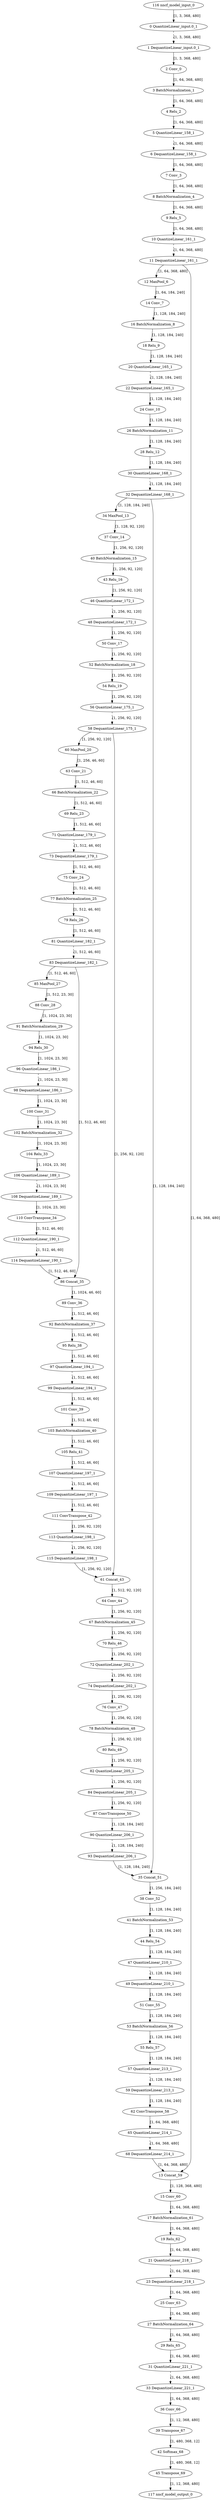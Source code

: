 strict digraph  {
"0 QuantizeLinear_input.0_1" [id=0, type=QuantizeLinear];
"1 DequantizeLinear_input.0_1" [id=1, type=DequantizeLinear];
"2 Conv_0" [id=2, type=Conv];
"3 BatchNormalization_1" [id=3, type=BatchNormalization];
"4 Relu_2" [id=4, type=Relu];
"5 QuantizeLinear_158_1" [id=5, type=QuantizeLinear];
"6 DequantizeLinear_158_1" [id=6, type=DequantizeLinear];
"7 Conv_3" [id=7, type=Conv];
"8 BatchNormalization_4" [id=8, type=BatchNormalization];
"9 Relu_5" [id=9, type=Relu];
"10 QuantizeLinear_161_1" [id=10, type=QuantizeLinear];
"11 DequantizeLinear_161_1" [id=11, type=DequantizeLinear];
"12 MaxPool_6" [id=12, type=MaxPool];
"13 Concat_59" [id=13, type=Concat];
"14 Conv_7" [id=14, type=Conv];
"15 Conv_60" [id=15, type=Conv];
"16 BatchNormalization_8" [id=16, type=BatchNormalization];
"17 BatchNormalization_61" [id=17, type=BatchNormalization];
"18 Relu_9" [id=18, type=Relu];
"19 Relu_62" [id=19, type=Relu];
"20 QuantizeLinear_165_1" [id=20, type=QuantizeLinear];
"21 QuantizeLinear_218_1" [id=21, type=QuantizeLinear];
"22 DequantizeLinear_165_1" [id=22, type=DequantizeLinear];
"23 DequantizeLinear_218_1" [id=23, type=DequantizeLinear];
"24 Conv_10" [id=24, type=Conv];
"25 Conv_63" [id=25, type=Conv];
"26 BatchNormalization_11" [id=26, type=BatchNormalization];
"27 BatchNormalization_64" [id=27, type=BatchNormalization];
"28 Relu_12" [id=28, type=Relu];
"29 Relu_65" [id=29, type=Relu];
"30 QuantizeLinear_168_1" [id=30, type=QuantizeLinear];
"31 QuantizeLinear_221_1" [id=31, type=QuantizeLinear];
"32 DequantizeLinear_168_1" [id=32, type=DequantizeLinear];
"33 DequantizeLinear_221_1" [id=33, type=DequantizeLinear];
"34 MaxPool_13" [id=34, type=MaxPool];
"35 Concat_51" [id=35, type=Concat];
"36 Conv_66" [id=36, type=Conv];
"37 Conv_14" [id=37, type=Conv];
"38 Conv_52" [id=38, type=Conv];
"39 Transpose_67" [id=39, type=Transpose];
"40 BatchNormalization_15" [id=40, type=BatchNormalization];
"41 BatchNormalization_53" [id=41, type=BatchNormalization];
"42 Softmax_68" [id=42, type=Softmax];
"43 Relu_16" [id=43, type=Relu];
"44 Relu_54" [id=44, type=Relu];
"45 Transpose_69" [id=45, type=Transpose];
"46 QuantizeLinear_172_1" [id=46, type=QuantizeLinear];
"47 QuantizeLinear_210_1" [id=47, type=QuantizeLinear];
"48 DequantizeLinear_172_1" [id=48, type=DequantizeLinear];
"49 DequantizeLinear_210_1" [id=49, type=DequantizeLinear];
"50 Conv_17" [id=50, type=Conv];
"51 Conv_55" [id=51, type=Conv];
"52 BatchNormalization_18" [id=52, type=BatchNormalization];
"53 BatchNormalization_56" [id=53, type=BatchNormalization];
"54 Relu_19" [id=54, type=Relu];
"55 Relu_57" [id=55, type=Relu];
"56 QuantizeLinear_175_1" [id=56, type=QuantizeLinear];
"57 QuantizeLinear_213_1" [id=57, type=QuantizeLinear];
"58 DequantizeLinear_175_1" [id=58, type=DequantizeLinear];
"59 DequantizeLinear_213_1" [id=59, type=DequantizeLinear];
"60 MaxPool_20" [id=60, type=MaxPool];
"61 Concat_43" [id=61, type=Concat];
"62 ConvTranspose_58" [id=62, type=ConvTranspose];
"63 Conv_21" [id=63, type=Conv];
"64 Conv_44" [id=64, type=Conv];
"65 QuantizeLinear_214_1" [id=65, type=QuantizeLinear];
"66 BatchNormalization_22" [id=66, type=BatchNormalization];
"67 BatchNormalization_45" [id=67, type=BatchNormalization];
"68 DequantizeLinear_214_1" [id=68, type=DequantizeLinear];
"69 Relu_23" [id=69, type=Relu];
"70 Relu_46" [id=70, type=Relu];
"71 QuantizeLinear_179_1" [id=71, type=QuantizeLinear];
"72 QuantizeLinear_202_1" [id=72, type=QuantizeLinear];
"73 DequantizeLinear_179_1" [id=73, type=DequantizeLinear];
"74 DequantizeLinear_202_1" [id=74, type=DequantizeLinear];
"75 Conv_24" [id=75, type=Conv];
"76 Conv_47" [id=76, type=Conv];
"77 BatchNormalization_25" [id=77, type=BatchNormalization];
"78 BatchNormalization_48" [id=78, type=BatchNormalization];
"79 Relu_26" [id=79, type=Relu];
"80 Relu_49" [id=80, type=Relu];
"81 QuantizeLinear_182_1" [id=81, type=QuantizeLinear];
"82 QuantizeLinear_205_1" [id=82, type=QuantizeLinear];
"83 DequantizeLinear_182_1" [id=83, type=DequantizeLinear];
"84 DequantizeLinear_205_1" [id=84, type=DequantizeLinear];
"85 MaxPool_27" [id=85, type=MaxPool];
"86 Concat_35" [id=86, type=Concat];
"87 ConvTranspose_50" [id=87, type=ConvTranspose];
"88 Conv_28" [id=88, type=Conv];
"89 Conv_36" [id=89, type=Conv];
"90 QuantizeLinear_206_1" [id=90, type=QuantizeLinear];
"91 BatchNormalization_29" [id=91, type=BatchNormalization];
"92 BatchNormalization_37" [id=92, type=BatchNormalization];
"93 DequantizeLinear_206_1" [id=93, type=DequantizeLinear];
"94 Relu_30" [id=94, type=Relu];
"95 Relu_38" [id=95, type=Relu];
"96 QuantizeLinear_186_1" [id=96, type=QuantizeLinear];
"97 QuantizeLinear_194_1" [id=97, type=QuantizeLinear];
"98 DequantizeLinear_186_1" [id=98, type=DequantizeLinear];
"99 DequantizeLinear_194_1" [id=99, type=DequantizeLinear];
"100 Conv_31" [id=100, type=Conv];
"101 Conv_39" [id=101, type=Conv];
"102 BatchNormalization_32" [id=102, type=BatchNormalization];
"103 BatchNormalization_40" [id=103, type=BatchNormalization];
"104 Relu_33" [id=104, type=Relu];
"105 Relu_41" [id=105, type=Relu];
"106 QuantizeLinear_189_1" [id=106, type=QuantizeLinear];
"107 QuantizeLinear_197_1" [id=107, type=QuantizeLinear];
"108 DequantizeLinear_189_1" [id=108, type=DequantizeLinear];
"109 DequantizeLinear_197_1" [id=109, type=DequantizeLinear];
"110 ConvTranspose_34" [id=110, type=ConvTranspose];
"111 ConvTranspose_42" [id=111, type=ConvTranspose];
"112 QuantizeLinear_190_1" [id=112, type=QuantizeLinear];
"113 QuantizeLinear_198_1" [id=113, type=QuantizeLinear];
"114 DequantizeLinear_190_1" [id=114, type=DequantizeLinear];
"115 DequantizeLinear_198_1" [id=115, type=DequantizeLinear];
"116 nncf_model_input_0" [id=116, type=nncf_model_input];
"117 nncf_model_output_0" [id=117, type=nncf_model_output];
"0 QuantizeLinear_input.0_1" -> "1 DequantizeLinear_input.0_1"  [label="[1, 3, 368, 480]", style=dashed];
"1 DequantizeLinear_input.0_1" -> "2 Conv_0"  [label="[1, 3, 368, 480]", style=solid];
"2 Conv_0" -> "3 BatchNormalization_1"  [label="[1, 64, 368, 480]", style=solid];
"3 BatchNormalization_1" -> "4 Relu_2"  [label="[1, 64, 368, 480]", style=solid];
"4 Relu_2" -> "5 QuantizeLinear_158_1"  [label="[1, 64, 368, 480]", style=solid];
"5 QuantizeLinear_158_1" -> "6 DequantizeLinear_158_1"  [label="[1, 64, 368, 480]", style=dashed];
"6 DequantizeLinear_158_1" -> "7 Conv_3"  [label="[1, 64, 368, 480]", style=solid];
"7 Conv_3" -> "8 BatchNormalization_4"  [label="[1, 64, 368, 480]", style=solid];
"8 BatchNormalization_4" -> "9 Relu_5"  [label="[1, 64, 368, 480]", style=solid];
"9 Relu_5" -> "10 QuantizeLinear_161_1"  [label="[1, 64, 368, 480]", style=solid];
"10 QuantizeLinear_161_1" -> "11 DequantizeLinear_161_1"  [label="[1, 64, 368, 480]", style=dashed];
"11 DequantizeLinear_161_1" -> "12 MaxPool_6"  [label="[1, 64, 368, 480]", style=solid];
"11 DequantizeLinear_161_1" -> "13 Concat_59"  [label="[1, 64, 368, 480]", style=solid];
"12 MaxPool_6" -> "14 Conv_7"  [label="[1, 64, 184, 240]", style=solid];
"13 Concat_59" -> "15 Conv_60"  [label="[1, 128, 368, 480]", style=solid];
"14 Conv_7" -> "16 BatchNormalization_8"  [label="[1, 128, 184, 240]", style=solid];
"15 Conv_60" -> "17 BatchNormalization_61"  [label="[1, 64, 368, 480]", style=solid];
"16 BatchNormalization_8" -> "18 Relu_9"  [label="[1, 128, 184, 240]", style=solid];
"17 BatchNormalization_61" -> "19 Relu_62"  [label="[1, 64, 368, 480]", style=solid];
"18 Relu_9" -> "20 QuantizeLinear_165_1"  [label="[1, 128, 184, 240]", style=solid];
"19 Relu_62" -> "21 QuantizeLinear_218_1"  [label="[1, 64, 368, 480]", style=solid];
"20 QuantizeLinear_165_1" -> "22 DequantizeLinear_165_1"  [label="[1, 128, 184, 240]", style=dashed];
"21 QuantizeLinear_218_1" -> "23 DequantizeLinear_218_1"  [label="[1, 64, 368, 480]", style=dashed];
"22 DequantizeLinear_165_1" -> "24 Conv_10"  [label="[1, 128, 184, 240]", style=solid];
"23 DequantizeLinear_218_1" -> "25 Conv_63"  [label="[1, 64, 368, 480]", style=solid];
"24 Conv_10" -> "26 BatchNormalization_11"  [label="[1, 128, 184, 240]", style=solid];
"25 Conv_63" -> "27 BatchNormalization_64"  [label="[1, 64, 368, 480]", style=solid];
"26 BatchNormalization_11" -> "28 Relu_12"  [label="[1, 128, 184, 240]", style=solid];
"27 BatchNormalization_64" -> "29 Relu_65"  [label="[1, 64, 368, 480]", style=solid];
"28 Relu_12" -> "30 QuantizeLinear_168_1"  [label="[1, 128, 184, 240]", style=solid];
"29 Relu_65" -> "31 QuantizeLinear_221_1"  [label="[1, 64, 368, 480]", style=solid];
"30 QuantizeLinear_168_1" -> "32 DequantizeLinear_168_1"  [label="[1, 128, 184, 240]", style=dashed];
"31 QuantizeLinear_221_1" -> "33 DequantizeLinear_221_1"  [label="[1, 64, 368, 480]", style=dashed];
"32 DequantizeLinear_168_1" -> "34 MaxPool_13"  [label="[1, 128, 184, 240]", style=solid];
"32 DequantizeLinear_168_1" -> "35 Concat_51"  [label="[1, 128, 184, 240]", style=solid];
"33 DequantizeLinear_221_1" -> "36 Conv_66"  [label="[1, 64, 368, 480]", style=solid];
"34 MaxPool_13" -> "37 Conv_14"  [label="[1, 128, 92, 120]", style=solid];
"35 Concat_51" -> "38 Conv_52"  [label="[1, 256, 184, 240]", style=solid];
"36 Conv_66" -> "39 Transpose_67"  [label="[1, 12, 368, 480]", style=solid];
"37 Conv_14" -> "40 BatchNormalization_15"  [label="[1, 256, 92, 120]", style=solid];
"38 Conv_52" -> "41 BatchNormalization_53"  [label="[1, 128, 184, 240]", style=solid];
"39 Transpose_67" -> "42 Softmax_68"  [label="[1, 480, 368, 12]", style=solid];
"40 BatchNormalization_15" -> "43 Relu_16"  [label="[1, 256, 92, 120]", style=solid];
"41 BatchNormalization_53" -> "44 Relu_54"  [label="[1, 128, 184, 240]", style=solid];
"42 Softmax_68" -> "45 Transpose_69"  [label="[1, 480, 368, 12]", style=solid];
"43 Relu_16" -> "46 QuantizeLinear_172_1"  [label="[1, 256, 92, 120]", style=solid];
"44 Relu_54" -> "47 QuantizeLinear_210_1"  [label="[1, 128, 184, 240]", style=solid];
"45 Transpose_69" -> "117 nncf_model_output_0"  [label="[1, 12, 368, 480]", style=solid];
"46 QuantizeLinear_172_1" -> "48 DequantizeLinear_172_1"  [label="[1, 256, 92, 120]", style=dashed];
"47 QuantizeLinear_210_1" -> "49 DequantizeLinear_210_1"  [label="[1, 128, 184, 240]", style=dashed];
"48 DequantizeLinear_172_1" -> "50 Conv_17"  [label="[1, 256, 92, 120]", style=solid];
"49 DequantizeLinear_210_1" -> "51 Conv_55"  [label="[1, 128, 184, 240]", style=solid];
"50 Conv_17" -> "52 BatchNormalization_18"  [label="[1, 256, 92, 120]", style=solid];
"51 Conv_55" -> "53 BatchNormalization_56"  [label="[1, 128, 184, 240]", style=solid];
"52 BatchNormalization_18" -> "54 Relu_19"  [label="[1, 256, 92, 120]", style=solid];
"53 BatchNormalization_56" -> "55 Relu_57"  [label="[1, 128, 184, 240]", style=solid];
"54 Relu_19" -> "56 QuantizeLinear_175_1"  [label="[1, 256, 92, 120]", style=solid];
"55 Relu_57" -> "57 QuantizeLinear_213_1"  [label="[1, 128, 184, 240]", style=solid];
"56 QuantizeLinear_175_1" -> "58 DequantizeLinear_175_1"  [label="[1, 256, 92, 120]", style=dashed];
"57 QuantizeLinear_213_1" -> "59 DequantizeLinear_213_1"  [label="[1, 128, 184, 240]", style=dashed];
"58 DequantizeLinear_175_1" -> "60 MaxPool_20"  [label="[1, 256, 92, 120]", style=solid];
"58 DequantizeLinear_175_1" -> "61 Concat_43"  [label="[1, 256, 92, 120]", style=solid];
"59 DequantizeLinear_213_1" -> "62 ConvTranspose_58"  [label="[1, 128, 184, 240]", style=solid];
"60 MaxPool_20" -> "63 Conv_21"  [label="[1, 256, 46, 60]", style=solid];
"61 Concat_43" -> "64 Conv_44"  [label="[1, 512, 92, 120]", style=solid];
"62 ConvTranspose_58" -> "65 QuantizeLinear_214_1"  [label="[1, 64, 368, 480]", style=solid];
"63 Conv_21" -> "66 BatchNormalization_22"  [label="[1, 512, 46, 60]", style=solid];
"64 Conv_44" -> "67 BatchNormalization_45"  [label="[1, 256, 92, 120]", style=solid];
"65 QuantizeLinear_214_1" -> "68 DequantizeLinear_214_1"  [label="[1, 64, 368, 480]", style=dashed];
"66 BatchNormalization_22" -> "69 Relu_23"  [label="[1, 512, 46, 60]", style=solid];
"67 BatchNormalization_45" -> "70 Relu_46"  [label="[1, 256, 92, 120]", style=solid];
"68 DequantizeLinear_214_1" -> "13 Concat_59"  [label="[1, 64, 368, 480]", style=solid];
"69 Relu_23" -> "71 QuantizeLinear_179_1"  [label="[1, 512, 46, 60]", style=solid];
"70 Relu_46" -> "72 QuantizeLinear_202_1"  [label="[1, 256, 92, 120]", style=solid];
"71 QuantizeLinear_179_1" -> "73 DequantizeLinear_179_1"  [label="[1, 512, 46, 60]", style=dashed];
"72 QuantizeLinear_202_1" -> "74 DequantizeLinear_202_1"  [label="[1, 256, 92, 120]", style=dashed];
"73 DequantizeLinear_179_1" -> "75 Conv_24"  [label="[1, 512, 46, 60]", style=solid];
"74 DequantizeLinear_202_1" -> "76 Conv_47"  [label="[1, 256, 92, 120]", style=solid];
"75 Conv_24" -> "77 BatchNormalization_25"  [label="[1, 512, 46, 60]", style=solid];
"76 Conv_47" -> "78 BatchNormalization_48"  [label="[1, 256, 92, 120]", style=solid];
"77 BatchNormalization_25" -> "79 Relu_26"  [label="[1, 512, 46, 60]", style=solid];
"78 BatchNormalization_48" -> "80 Relu_49"  [label="[1, 256, 92, 120]", style=solid];
"79 Relu_26" -> "81 QuantizeLinear_182_1"  [label="[1, 512, 46, 60]", style=solid];
"80 Relu_49" -> "82 QuantizeLinear_205_1"  [label="[1, 256, 92, 120]", style=solid];
"81 QuantizeLinear_182_1" -> "83 DequantizeLinear_182_1"  [label="[1, 512, 46, 60]", style=dashed];
"82 QuantizeLinear_205_1" -> "84 DequantizeLinear_205_1"  [label="[1, 256, 92, 120]", style=dashed];
"83 DequantizeLinear_182_1" -> "85 MaxPool_27"  [label="[1, 512, 46, 60]", style=solid];
"83 DequantizeLinear_182_1" -> "86 Concat_35"  [label="[1, 512, 46, 60]", style=solid];
"84 DequantizeLinear_205_1" -> "87 ConvTranspose_50"  [label="[1, 256, 92, 120]", style=solid];
"85 MaxPool_27" -> "88 Conv_28"  [label="[1, 512, 23, 30]", style=solid];
"86 Concat_35" -> "89 Conv_36"  [label="[1, 1024, 46, 60]", style=solid];
"87 ConvTranspose_50" -> "90 QuantizeLinear_206_1"  [label="[1, 128, 184, 240]", style=solid];
"88 Conv_28" -> "91 BatchNormalization_29"  [label="[1, 1024, 23, 30]", style=solid];
"89 Conv_36" -> "92 BatchNormalization_37"  [label="[1, 512, 46, 60]", style=solid];
"90 QuantizeLinear_206_1" -> "93 DequantizeLinear_206_1"  [label="[1, 128, 184, 240]", style=dashed];
"91 BatchNormalization_29" -> "94 Relu_30"  [label="[1, 1024, 23, 30]", style=solid];
"92 BatchNormalization_37" -> "95 Relu_38"  [label="[1, 512, 46, 60]", style=solid];
"93 DequantizeLinear_206_1" -> "35 Concat_51"  [label="[1, 128, 184, 240]", style=solid];
"94 Relu_30" -> "96 QuantizeLinear_186_1"  [label="[1, 1024, 23, 30]", style=solid];
"95 Relu_38" -> "97 QuantizeLinear_194_1"  [label="[1, 512, 46, 60]", style=solid];
"96 QuantizeLinear_186_1" -> "98 DequantizeLinear_186_1"  [label="[1, 1024, 23, 30]", style=dashed];
"97 QuantizeLinear_194_1" -> "99 DequantizeLinear_194_1"  [label="[1, 512, 46, 60]", style=dashed];
"98 DequantizeLinear_186_1" -> "100 Conv_31"  [label="[1, 1024, 23, 30]", style=solid];
"99 DequantizeLinear_194_1" -> "101 Conv_39"  [label="[1, 512, 46, 60]", style=solid];
"100 Conv_31" -> "102 BatchNormalization_32"  [label="[1, 1024, 23, 30]", style=solid];
"101 Conv_39" -> "103 BatchNormalization_40"  [label="[1, 512, 46, 60]", style=solid];
"102 BatchNormalization_32" -> "104 Relu_33"  [label="[1, 1024, 23, 30]", style=solid];
"103 BatchNormalization_40" -> "105 Relu_41"  [label="[1, 512, 46, 60]", style=solid];
"104 Relu_33" -> "106 QuantizeLinear_189_1"  [label="[1, 1024, 23, 30]", style=solid];
"105 Relu_41" -> "107 QuantizeLinear_197_1"  [label="[1, 512, 46, 60]", style=solid];
"106 QuantizeLinear_189_1" -> "108 DequantizeLinear_189_1"  [label="[1, 1024, 23, 30]", style=dashed];
"107 QuantizeLinear_197_1" -> "109 DequantizeLinear_197_1"  [label="[1, 512, 46, 60]", style=dashed];
"108 DequantizeLinear_189_1" -> "110 ConvTranspose_34"  [label="[1, 1024, 23, 30]", style=solid];
"109 DequantizeLinear_197_1" -> "111 ConvTranspose_42"  [label="[1, 512, 46, 60]", style=solid];
"110 ConvTranspose_34" -> "112 QuantizeLinear_190_1"  [label="[1, 512, 46, 60]", style=solid];
"111 ConvTranspose_42" -> "113 QuantizeLinear_198_1"  [label="[1, 256, 92, 120]", style=solid];
"112 QuantizeLinear_190_1" -> "114 DequantizeLinear_190_1"  [label="[1, 512, 46, 60]", style=dashed];
"113 QuantizeLinear_198_1" -> "115 DequantizeLinear_198_1"  [label="[1, 256, 92, 120]", style=dashed];
"114 DequantizeLinear_190_1" -> "86 Concat_35"  [label="[1, 512, 46, 60]", style=solid];
"115 DequantizeLinear_198_1" -> "61 Concat_43"  [label="[1, 256, 92, 120]", style=solid];
"116 nncf_model_input_0" -> "0 QuantizeLinear_input.0_1"  [label="[1, 3, 368, 480]", style=solid];
}
